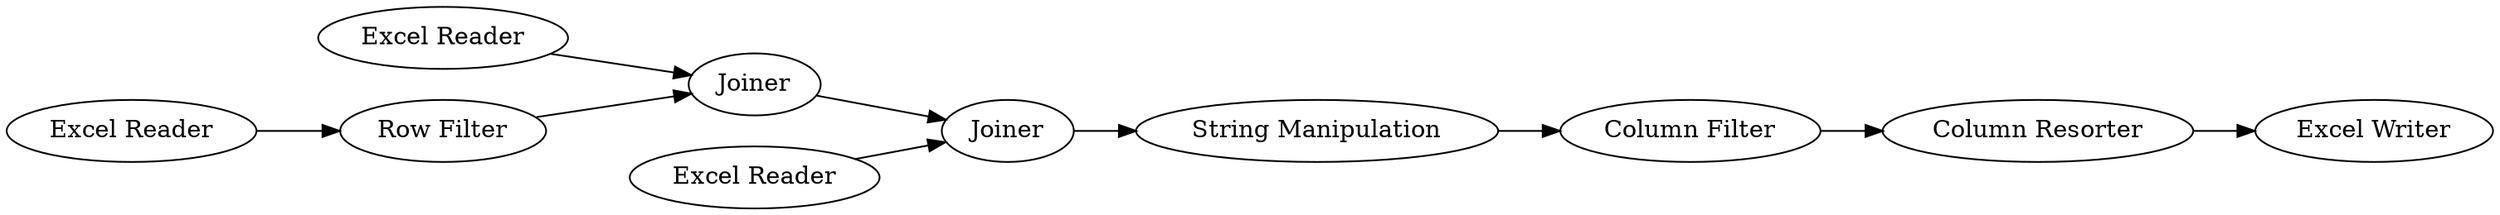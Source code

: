 digraph {
	7 -> 8
	8 -> 9
	11 -> 5
	5 -> 6
	1 -> 2
	9 -> 10
	2 -> 5
	6 -> 7
	4 -> 6
	5 [label=Joiner]
	1 [label="Excel Reader"]
	7 [label="String Manipulation"]
	9 [label="Column Resorter"]
	11 [label="Excel Reader"]
	4 [label="Excel Reader"]
	6 [label=Joiner]
	8 [label="Column Filter"]
	2 [label="Row Filter"]
	10 [label="Excel Writer"]
	rankdir=LR
}
